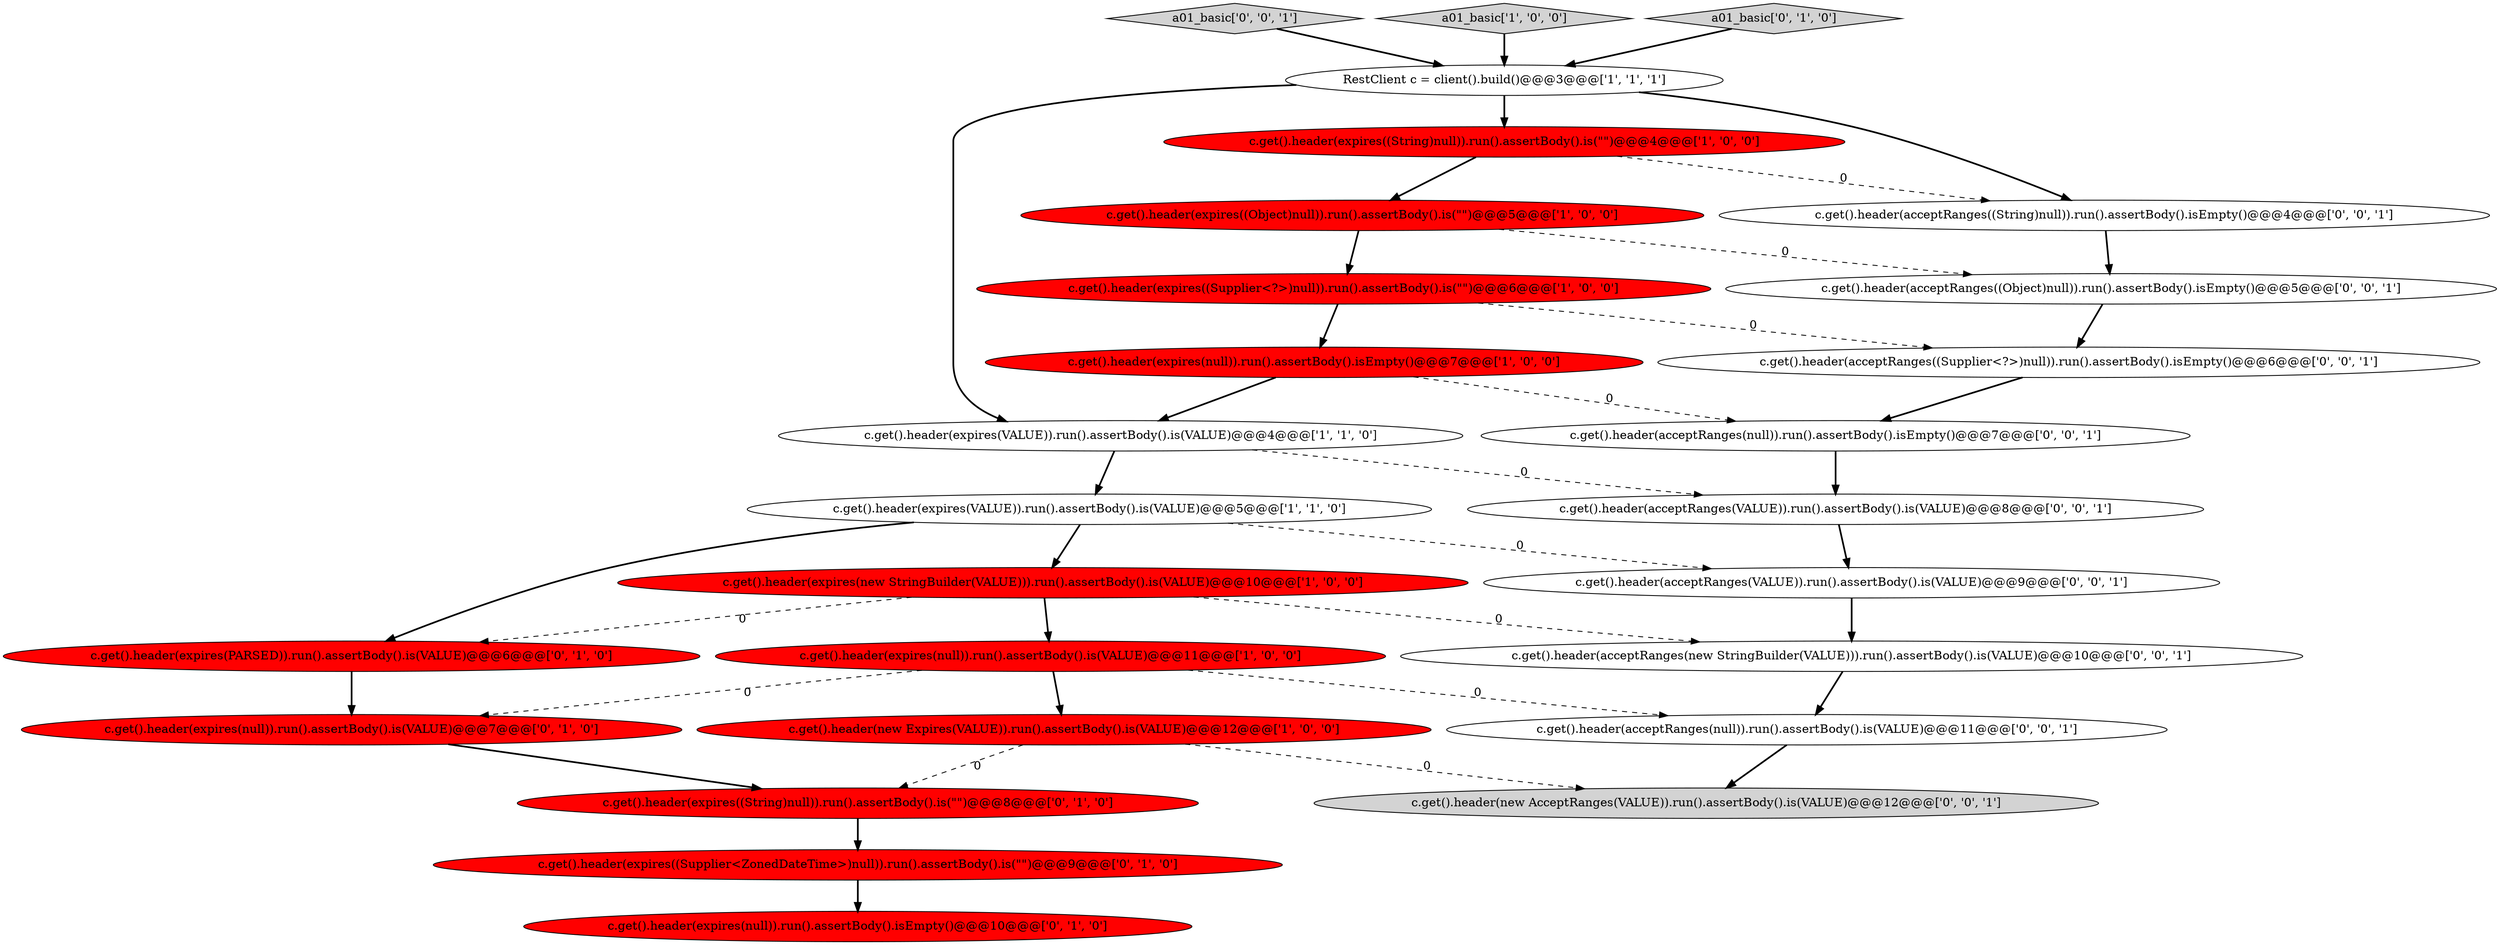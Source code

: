digraph {
10 [style = filled, label = "c.get().header(expires(new StringBuilder(VALUE))).run().assertBody().is(VALUE)@@@10@@@['1', '0', '0']", fillcolor = red, shape = ellipse image = "AAA1AAABBB1BBB"];
3 [style = filled, label = "RestClient c = client().build()@@@3@@@['1', '1', '1']", fillcolor = white, shape = ellipse image = "AAA0AAABBB1BBB"];
15 [style = filled, label = "c.get().header(expires((String)null)).run().assertBody().is(\"\")@@@8@@@['0', '1', '0']", fillcolor = red, shape = ellipse image = "AAA1AAABBB2BBB"];
13 [style = filled, label = "c.get().header(expires(PARSED)).run().assertBody().is(VALUE)@@@6@@@['0', '1', '0']", fillcolor = red, shape = ellipse image = "AAA1AAABBB2BBB"];
25 [style = filled, label = "c.get().header(acceptRanges((Object)null)).run().assertBody().isEmpty()@@@5@@@['0', '0', '1']", fillcolor = white, shape = ellipse image = "AAA0AAABBB3BBB"];
11 [style = filled, label = "c.get().header(expires((Supplier<ZonedDateTime>)null)).run().assertBody().is(\"\")@@@9@@@['0', '1', '0']", fillcolor = red, shape = ellipse image = "AAA1AAABBB2BBB"];
22 [style = filled, label = "c.get().header(new AcceptRanges(VALUE)).run().assertBody().is(VALUE)@@@12@@@['0', '0', '1']", fillcolor = lightgray, shape = ellipse image = "AAA0AAABBB3BBB"];
18 [style = filled, label = "a01_basic['0', '0', '1']", fillcolor = lightgray, shape = diamond image = "AAA0AAABBB3BBB"];
20 [style = filled, label = "c.get().header(acceptRanges(VALUE)).run().assertBody().is(VALUE)@@@8@@@['0', '0', '1']", fillcolor = white, shape = ellipse image = "AAA0AAABBB3BBB"];
19 [style = filled, label = "c.get().header(acceptRanges(null)).run().assertBody().isEmpty()@@@7@@@['0', '0', '1']", fillcolor = white, shape = ellipse image = "AAA0AAABBB3BBB"];
1 [style = filled, label = "c.get().header(expires(VALUE)).run().assertBody().is(VALUE)@@@4@@@['1', '1', '0']", fillcolor = white, shape = ellipse image = "AAA0AAABBB1BBB"];
2 [style = filled, label = "a01_basic['1', '0', '0']", fillcolor = lightgray, shape = diamond image = "AAA0AAABBB1BBB"];
9 [style = filled, label = "c.get().header(expires(VALUE)).run().assertBody().is(VALUE)@@@5@@@['1', '1', '0']", fillcolor = white, shape = ellipse image = "AAA0AAABBB1BBB"];
0 [style = filled, label = "c.get().header(expires(null)).run().assertBody().isEmpty()@@@7@@@['1', '0', '0']", fillcolor = red, shape = ellipse image = "AAA1AAABBB1BBB"];
12 [style = filled, label = "c.get().header(expires(null)).run().assertBody().isEmpty()@@@10@@@['0', '1', '0']", fillcolor = red, shape = ellipse image = "AAA1AAABBB2BBB"];
14 [style = filled, label = "a01_basic['0', '1', '0']", fillcolor = lightgray, shape = diamond image = "AAA0AAABBB2BBB"];
7 [style = filled, label = "c.get().header(expires((Object)null)).run().assertBody().is(\"\")@@@5@@@['1', '0', '0']", fillcolor = red, shape = ellipse image = "AAA1AAABBB1BBB"];
23 [style = filled, label = "c.get().header(acceptRanges(new StringBuilder(VALUE))).run().assertBody().is(VALUE)@@@10@@@['0', '0', '1']", fillcolor = white, shape = ellipse image = "AAA0AAABBB3BBB"];
5 [style = filled, label = "c.get().header(expires((String)null)).run().assertBody().is(\"\")@@@4@@@['1', '0', '0']", fillcolor = red, shape = ellipse image = "AAA1AAABBB1BBB"];
16 [style = filled, label = "c.get().header(expires(null)).run().assertBody().is(VALUE)@@@7@@@['0', '1', '0']", fillcolor = red, shape = ellipse image = "AAA1AAABBB2BBB"];
21 [style = filled, label = "c.get().header(acceptRanges((Supplier<?>)null)).run().assertBody().isEmpty()@@@6@@@['0', '0', '1']", fillcolor = white, shape = ellipse image = "AAA0AAABBB3BBB"];
4 [style = filled, label = "c.get().header(expires((Supplier<?>)null)).run().assertBody().is(\"\")@@@6@@@['1', '0', '0']", fillcolor = red, shape = ellipse image = "AAA1AAABBB1BBB"];
8 [style = filled, label = "c.get().header(expires(null)).run().assertBody().is(VALUE)@@@11@@@['1', '0', '0']", fillcolor = red, shape = ellipse image = "AAA1AAABBB1BBB"];
6 [style = filled, label = "c.get().header(new Expires(VALUE)).run().assertBody().is(VALUE)@@@12@@@['1', '0', '0']", fillcolor = red, shape = ellipse image = "AAA1AAABBB1BBB"];
26 [style = filled, label = "c.get().header(acceptRanges(null)).run().assertBody().is(VALUE)@@@11@@@['0', '0', '1']", fillcolor = white, shape = ellipse image = "AAA0AAABBB3BBB"];
24 [style = filled, label = "c.get().header(acceptRanges((String)null)).run().assertBody().isEmpty()@@@4@@@['0', '0', '1']", fillcolor = white, shape = ellipse image = "AAA0AAABBB3BBB"];
17 [style = filled, label = "c.get().header(acceptRanges(VALUE)).run().assertBody().is(VALUE)@@@9@@@['0', '0', '1']", fillcolor = white, shape = ellipse image = "AAA0AAABBB3BBB"];
14->3 [style = bold, label=""];
16->15 [style = bold, label=""];
18->3 [style = bold, label=""];
8->16 [style = dashed, label="0"];
20->17 [style = bold, label=""];
3->1 [style = bold, label=""];
21->19 [style = bold, label=""];
3->24 [style = bold, label=""];
0->19 [style = dashed, label="0"];
19->20 [style = bold, label=""];
2->3 [style = bold, label=""];
5->24 [style = dashed, label="0"];
23->26 [style = bold, label=""];
8->6 [style = bold, label=""];
11->12 [style = bold, label=""];
7->4 [style = bold, label=""];
9->10 [style = bold, label=""];
10->13 [style = dashed, label="0"];
4->21 [style = dashed, label="0"];
13->16 [style = bold, label=""];
17->23 [style = bold, label=""];
6->22 [style = dashed, label="0"];
1->9 [style = bold, label=""];
26->22 [style = bold, label=""];
4->0 [style = bold, label=""];
1->20 [style = dashed, label="0"];
3->5 [style = bold, label=""];
15->11 [style = bold, label=""];
10->8 [style = bold, label=""];
6->15 [style = dashed, label="0"];
0->1 [style = bold, label=""];
24->25 [style = bold, label=""];
9->17 [style = dashed, label="0"];
7->25 [style = dashed, label="0"];
5->7 [style = bold, label=""];
10->23 [style = dashed, label="0"];
25->21 [style = bold, label=""];
9->13 [style = bold, label=""];
8->26 [style = dashed, label="0"];
}
